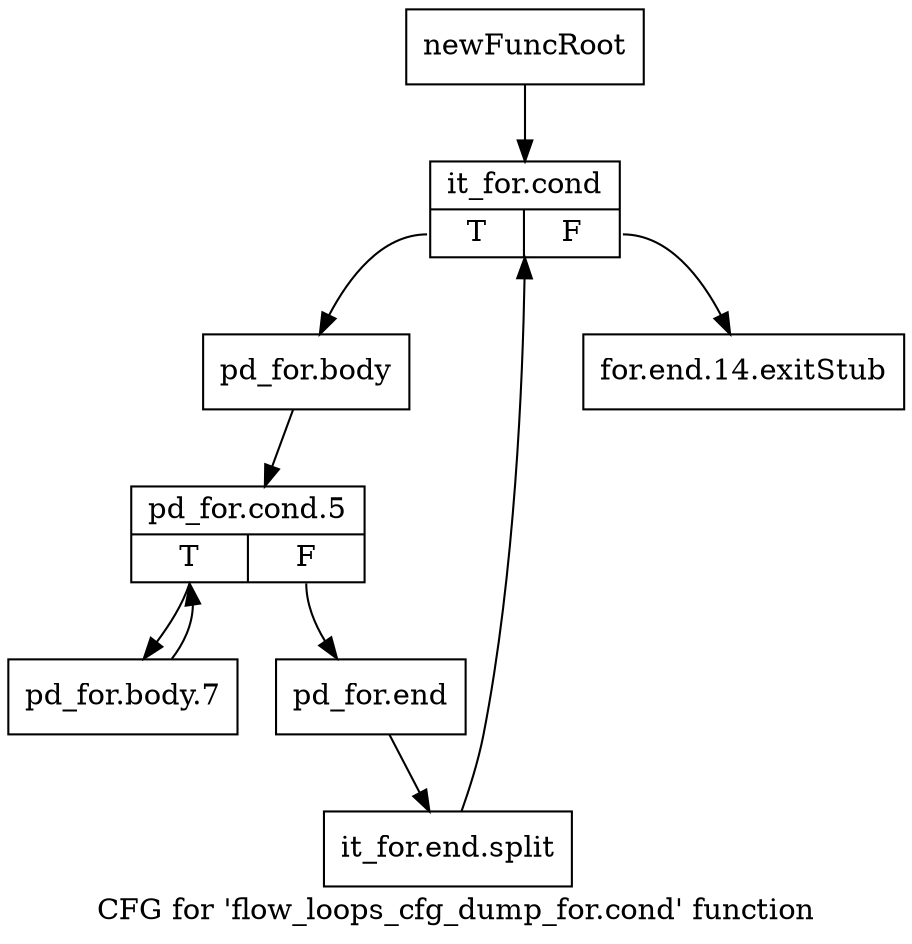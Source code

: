 digraph "CFG for 'flow_loops_cfg_dump_for.cond' function" {
	label="CFG for 'flow_loops_cfg_dump_for.cond' function";

	Node0xa55f980 [shape=record,label="{newFuncRoot}"];
	Node0xa55f980 -> Node0xa55fa20;
	Node0xa55f9d0 [shape=record,label="{for.end.14.exitStub}"];
	Node0xa55fa20 [shape=record,label="{it_for.cond|{<s0>T|<s1>F}}"];
	Node0xa55fa20:s0 -> Node0xa55fa70;
	Node0xa55fa20:s1 -> Node0xa55f9d0;
	Node0xa55fa70 [shape=record,label="{pd_for.body}"];
	Node0xa55fa70 -> Node0xa55fac0;
	Node0xa55fac0 [shape=record,label="{pd_for.cond.5|{<s0>T|<s1>F}}"];
	Node0xa55fac0:s0 -> Node0xa55fb60;
	Node0xa55fac0:s1 -> Node0xa55fb10;
	Node0xa55fb10 [shape=record,label="{pd_for.end}"];
	Node0xa55fb10 -> Node0xf14c1e0;
	Node0xf14c1e0 [shape=record,label="{it_for.end.split}"];
	Node0xf14c1e0 -> Node0xa55fa20;
	Node0xa55fb60 [shape=record,label="{pd_for.body.7}"];
	Node0xa55fb60 -> Node0xa55fac0;
}
